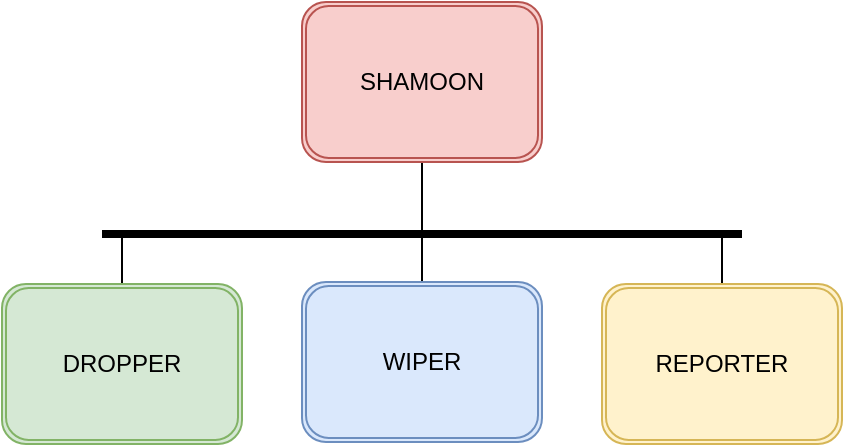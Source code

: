 <mxfile version="17.2.4" type="device"><diagram id="HgyklLTt_gjufVfwf581" name="Page-1"><mxGraphModel dx="356" dy="326" grid="1" gridSize="10" guides="1" tooltips="1" connect="1" arrows="1" fold="1" page="1" pageScale="1" pageWidth="827" pageHeight="1169" math="0" shadow="0"><root><mxCell id="0"/><mxCell id="1" parent="0"/><mxCell id="T0kIH3b0Bn_u5AqfdpW2-10" value="" style="shape=crossbar;whiteSpace=wrap;html=1;rounded=1;direction=south;" vertex="1" parent="1"><mxGeometry x="480" y="158" width="20" height="39" as="geometry"/></mxCell><mxCell id="T0kIH3b0Bn_u5AqfdpW2-13" value="" style="shape=crossbar;whiteSpace=wrap;html=1;rounded=1;direction=south;" vertex="1" parent="1"><mxGeometry x="630" y="195" width="20" height="30" as="geometry"/></mxCell><mxCell id="T0kIH3b0Bn_u5AqfdpW2-14" value="" style="shape=crossbar;whiteSpace=wrap;html=1;rounded=1;direction=south;" vertex="1" parent="1"><mxGeometry x="480" y="196" width="20" height="47" as="geometry"/></mxCell><mxCell id="T0kIH3b0Bn_u5AqfdpW2-15" value="" style="shape=crossbar;whiteSpace=wrap;html=1;rounded=1;direction=south;" vertex="1" parent="1"><mxGeometry x="330" y="197" width="20" height="30" as="geometry"/></mxCell><mxCell id="T0kIH3b0Bn_u5AqfdpW2-2" value="SHAMOON" style="shape=ext;double=1;rounded=1;whiteSpace=wrap;html=1;fillColor=#f8cecc;strokeColor=#b85450;" vertex="1" parent="1"><mxGeometry x="430" y="80" width="120" height="80" as="geometry"/></mxCell><mxCell id="T0kIH3b0Bn_u5AqfdpW2-4" value="DROPPER" style="shape=ext;double=1;rounded=1;whiteSpace=wrap;html=1;fillColor=#d5e8d4;strokeColor=#82b366;" vertex="1" parent="1"><mxGeometry x="280" y="221" width="120" height="80" as="geometry"/></mxCell><mxCell id="T0kIH3b0Bn_u5AqfdpW2-5" value="WIPER" style="shape=ext;double=1;rounded=1;whiteSpace=wrap;html=1;fillColor=#dae8fc;strokeColor=#6c8ebf;" vertex="1" parent="1"><mxGeometry x="430" y="220" width="120" height="80" as="geometry"/></mxCell><mxCell id="T0kIH3b0Bn_u5AqfdpW2-6" value="REPORTER" style="shape=ext;double=1;rounded=1;whiteSpace=wrap;html=1;fillColor=#fff2cc;strokeColor=#d6b656;" vertex="1" parent="1"><mxGeometry x="580" y="221" width="120" height="80" as="geometry"/></mxCell><mxCell id="T0kIH3b0Bn_u5AqfdpW2-22" value="" style="line;strokeWidth=4;html=1;perimeter=backbonePerimeter;points=[];outlineConnect=0;" vertex="1" parent="1"><mxGeometry x="330" y="191" width="320" height="10" as="geometry"/></mxCell></root></mxGraphModel></diagram></mxfile>
